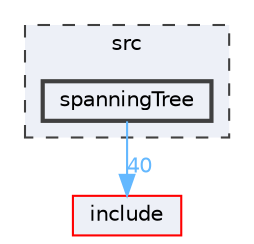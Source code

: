 digraph "spanningTree"
{
 // LATEX_PDF_SIZE
  bgcolor="transparent";
  edge [fontname=Helvetica,fontsize=10,labelfontname=Helvetica,labelfontsize=10];
  node [fontname=Helvetica,fontsize=10,shape=box,height=0.2,width=0.4];
  compound=true
  subgraph clusterdir_68267d1309a1af8e8297ef4c3efbcdba {
    graph [ bgcolor="#edf0f7", pencolor="grey25", label="src", fontname=Helvetica,fontsize=10 style="filled,dashed", URL="dir_68267d1309a1af8e8297ef4c3efbcdba.html",tooltip=""]
  dir_48f024be59dcde80115f431c77ff572d [label="spanningTree", fillcolor="#edf0f7", color="grey25", style="filled,bold", URL="dir_48f024be59dcde80115f431c77ff572d.html",tooltip=""];
  }
  dir_d44c64559bbebec7f509842c48db8b23 [label="include", fillcolor="#edf0f7", color="red", style="filled", URL="dir_d44c64559bbebec7f509842c48db8b23.html",tooltip=""];
  dir_48f024be59dcde80115f431c77ff572d->dir_d44c64559bbebec7f509842c48db8b23 [headlabel="40", labeldistance=1.5 headhref="dir_000076_000050.html" href="dir_000076_000050.html" color="steelblue1" fontcolor="steelblue1"];
}
